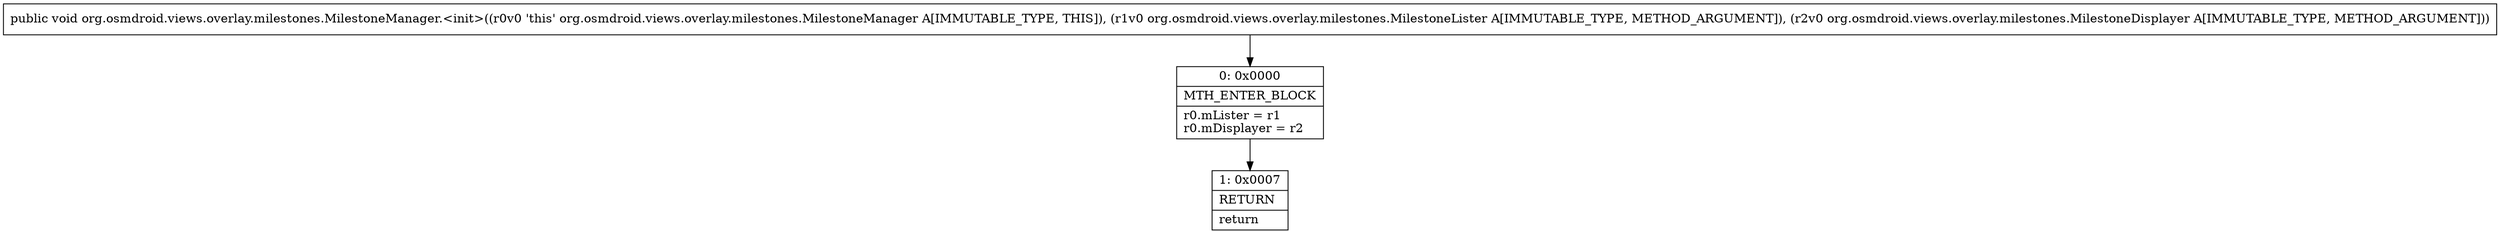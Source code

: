 digraph "CFG fororg.osmdroid.views.overlay.milestones.MilestoneManager.\<init\>(Lorg\/osmdroid\/views\/overlay\/milestones\/MilestoneLister;Lorg\/osmdroid\/views\/overlay\/milestones\/MilestoneDisplayer;)V" {
Node_0 [shape=record,label="{0\:\ 0x0000|MTH_ENTER_BLOCK\l|r0.mLister = r1\lr0.mDisplayer = r2\l}"];
Node_1 [shape=record,label="{1\:\ 0x0007|RETURN\l|return\l}"];
MethodNode[shape=record,label="{public void org.osmdroid.views.overlay.milestones.MilestoneManager.\<init\>((r0v0 'this' org.osmdroid.views.overlay.milestones.MilestoneManager A[IMMUTABLE_TYPE, THIS]), (r1v0 org.osmdroid.views.overlay.milestones.MilestoneLister A[IMMUTABLE_TYPE, METHOD_ARGUMENT]), (r2v0 org.osmdroid.views.overlay.milestones.MilestoneDisplayer A[IMMUTABLE_TYPE, METHOD_ARGUMENT])) }"];
MethodNode -> Node_0;
Node_0 -> Node_1;
}

